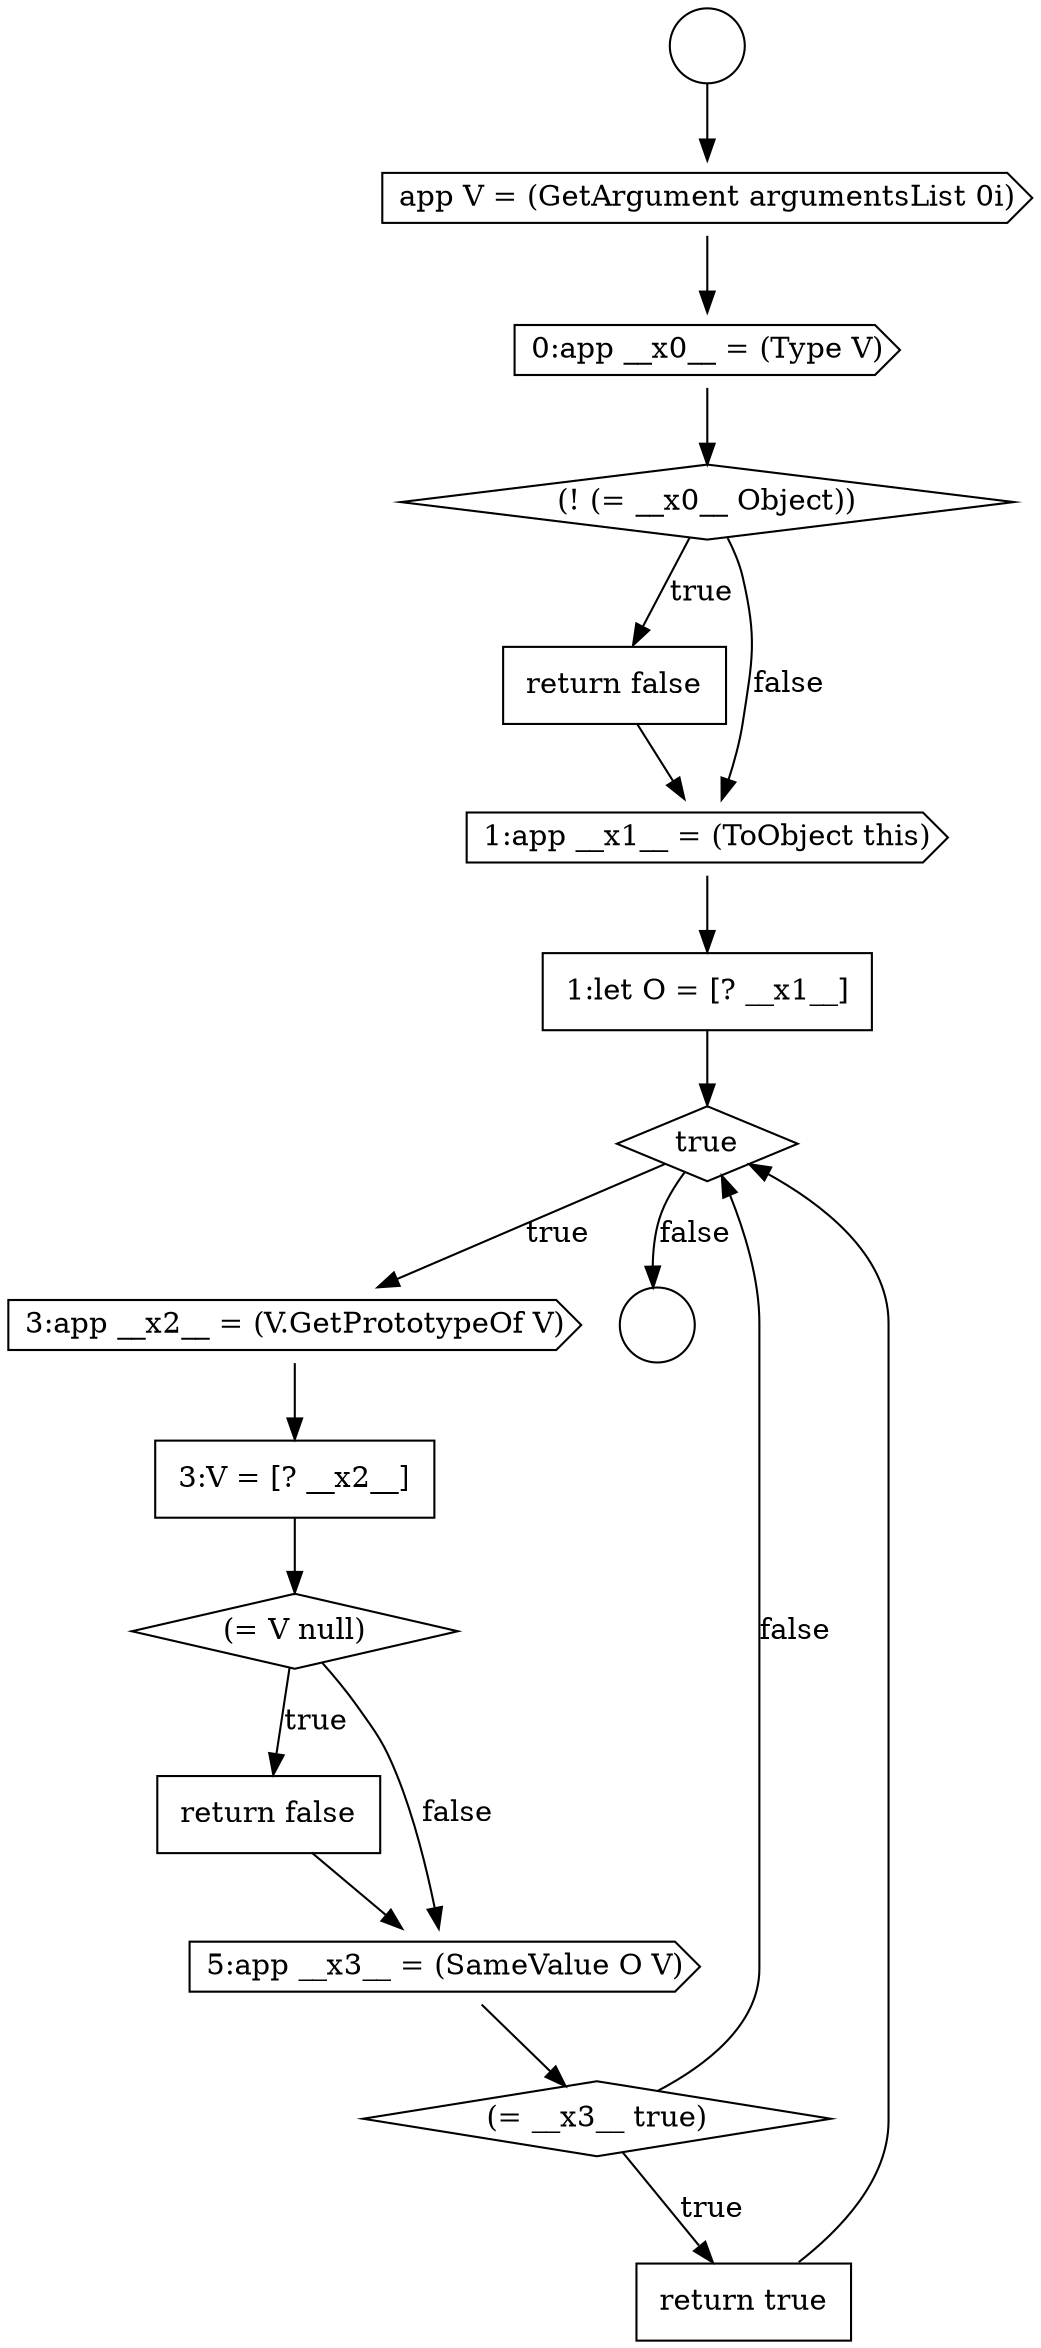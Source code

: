 digraph {
  node12189 [shape=diamond, label=<<font color="black">true</font>> color="black" fillcolor="white" style=filled]
  node12193 [shape=none, margin=0, label=<<font color="black">
    <table border="0" cellborder="1" cellspacing="0" cellpadding="10">
      <tr><td align="left">return false</td></tr>
    </table>
  </font>> color="black" fillcolor="white" style=filled]
  node12185 [shape=diamond, label=<<font color="black">(! (= __x0__ Object))</font>> color="black" fillcolor="white" style=filled]
  node12190 [shape=cds, label=<<font color="black">3:app __x2__ = (V.GetPrototypeOf V)</font>> color="black" fillcolor="white" style=filled]
  node12196 [shape=none, margin=0, label=<<font color="black">
    <table border="0" cellborder="1" cellspacing="0" cellpadding="10">
      <tr><td align="left">return true</td></tr>
    </table>
  </font>> color="black" fillcolor="white" style=filled]
  node12191 [shape=none, margin=0, label=<<font color="black">
    <table border="0" cellborder="1" cellspacing="0" cellpadding="10">
      <tr><td align="left">3:V = [? __x2__]</td></tr>
    </table>
  </font>> color="black" fillcolor="white" style=filled]
  node12183 [shape=cds, label=<<font color="black">app V = (GetArgument argumentsList 0i)</font>> color="black" fillcolor="white" style=filled]
  node12186 [shape=none, margin=0, label=<<font color="black">
    <table border="0" cellborder="1" cellspacing="0" cellpadding="10">
      <tr><td align="left">return false</td></tr>
    </table>
  </font>> color="black" fillcolor="white" style=filled]
  node12184 [shape=cds, label=<<font color="black">0:app __x0__ = (Type V)</font>> color="black" fillcolor="white" style=filled]
  node12182 [shape=circle label=" " color="black" fillcolor="white" style=filled]
  node12195 [shape=diamond, label=<<font color="black">(= __x3__ true)</font>> color="black" fillcolor="white" style=filled]
  node12192 [shape=diamond, label=<<font color="black">(= V null)</font>> color="black" fillcolor="white" style=filled]
  node12187 [shape=cds, label=<<font color="black">1:app __x1__ = (ToObject this)</font>> color="black" fillcolor="white" style=filled]
  node12188 [shape=none, margin=0, label=<<font color="black">
    <table border="0" cellborder="1" cellspacing="0" cellpadding="10">
      <tr><td align="left">1:let O = [? __x1__]</td></tr>
    </table>
  </font>> color="black" fillcolor="white" style=filled]
  node12181 [shape=circle label=" " color="black" fillcolor="white" style=filled]
  node12194 [shape=cds, label=<<font color="black">5:app __x3__ = (SameValue O V)</font>> color="black" fillcolor="white" style=filled]
  node12191 -> node12192 [ color="black"]
  node12193 -> node12194 [ color="black"]
  node12184 -> node12185 [ color="black"]
  node12190 -> node12191 [ color="black"]
  node12186 -> node12187 [ color="black"]
  node12192 -> node12193 [label=<<font color="black">true</font>> color="black"]
  node12192 -> node12194 [label=<<font color="black">false</font>> color="black"]
  node12195 -> node12196 [label=<<font color="black">true</font>> color="black"]
  node12195 -> node12189 [label=<<font color="black">false</font>> color="black"]
  node12183 -> node12184 [ color="black"]
  node12196 -> node12189 [ color="black"]
  node12185 -> node12186 [label=<<font color="black">true</font>> color="black"]
  node12185 -> node12187 [label=<<font color="black">false</font>> color="black"]
  node12189 -> node12190 [label=<<font color="black">true</font>> color="black"]
  node12189 -> node12182 [label=<<font color="black">false</font>> color="black"]
  node12181 -> node12183 [ color="black"]
  node12187 -> node12188 [ color="black"]
  node12188 -> node12189 [ color="black"]
  node12194 -> node12195 [ color="black"]
}
